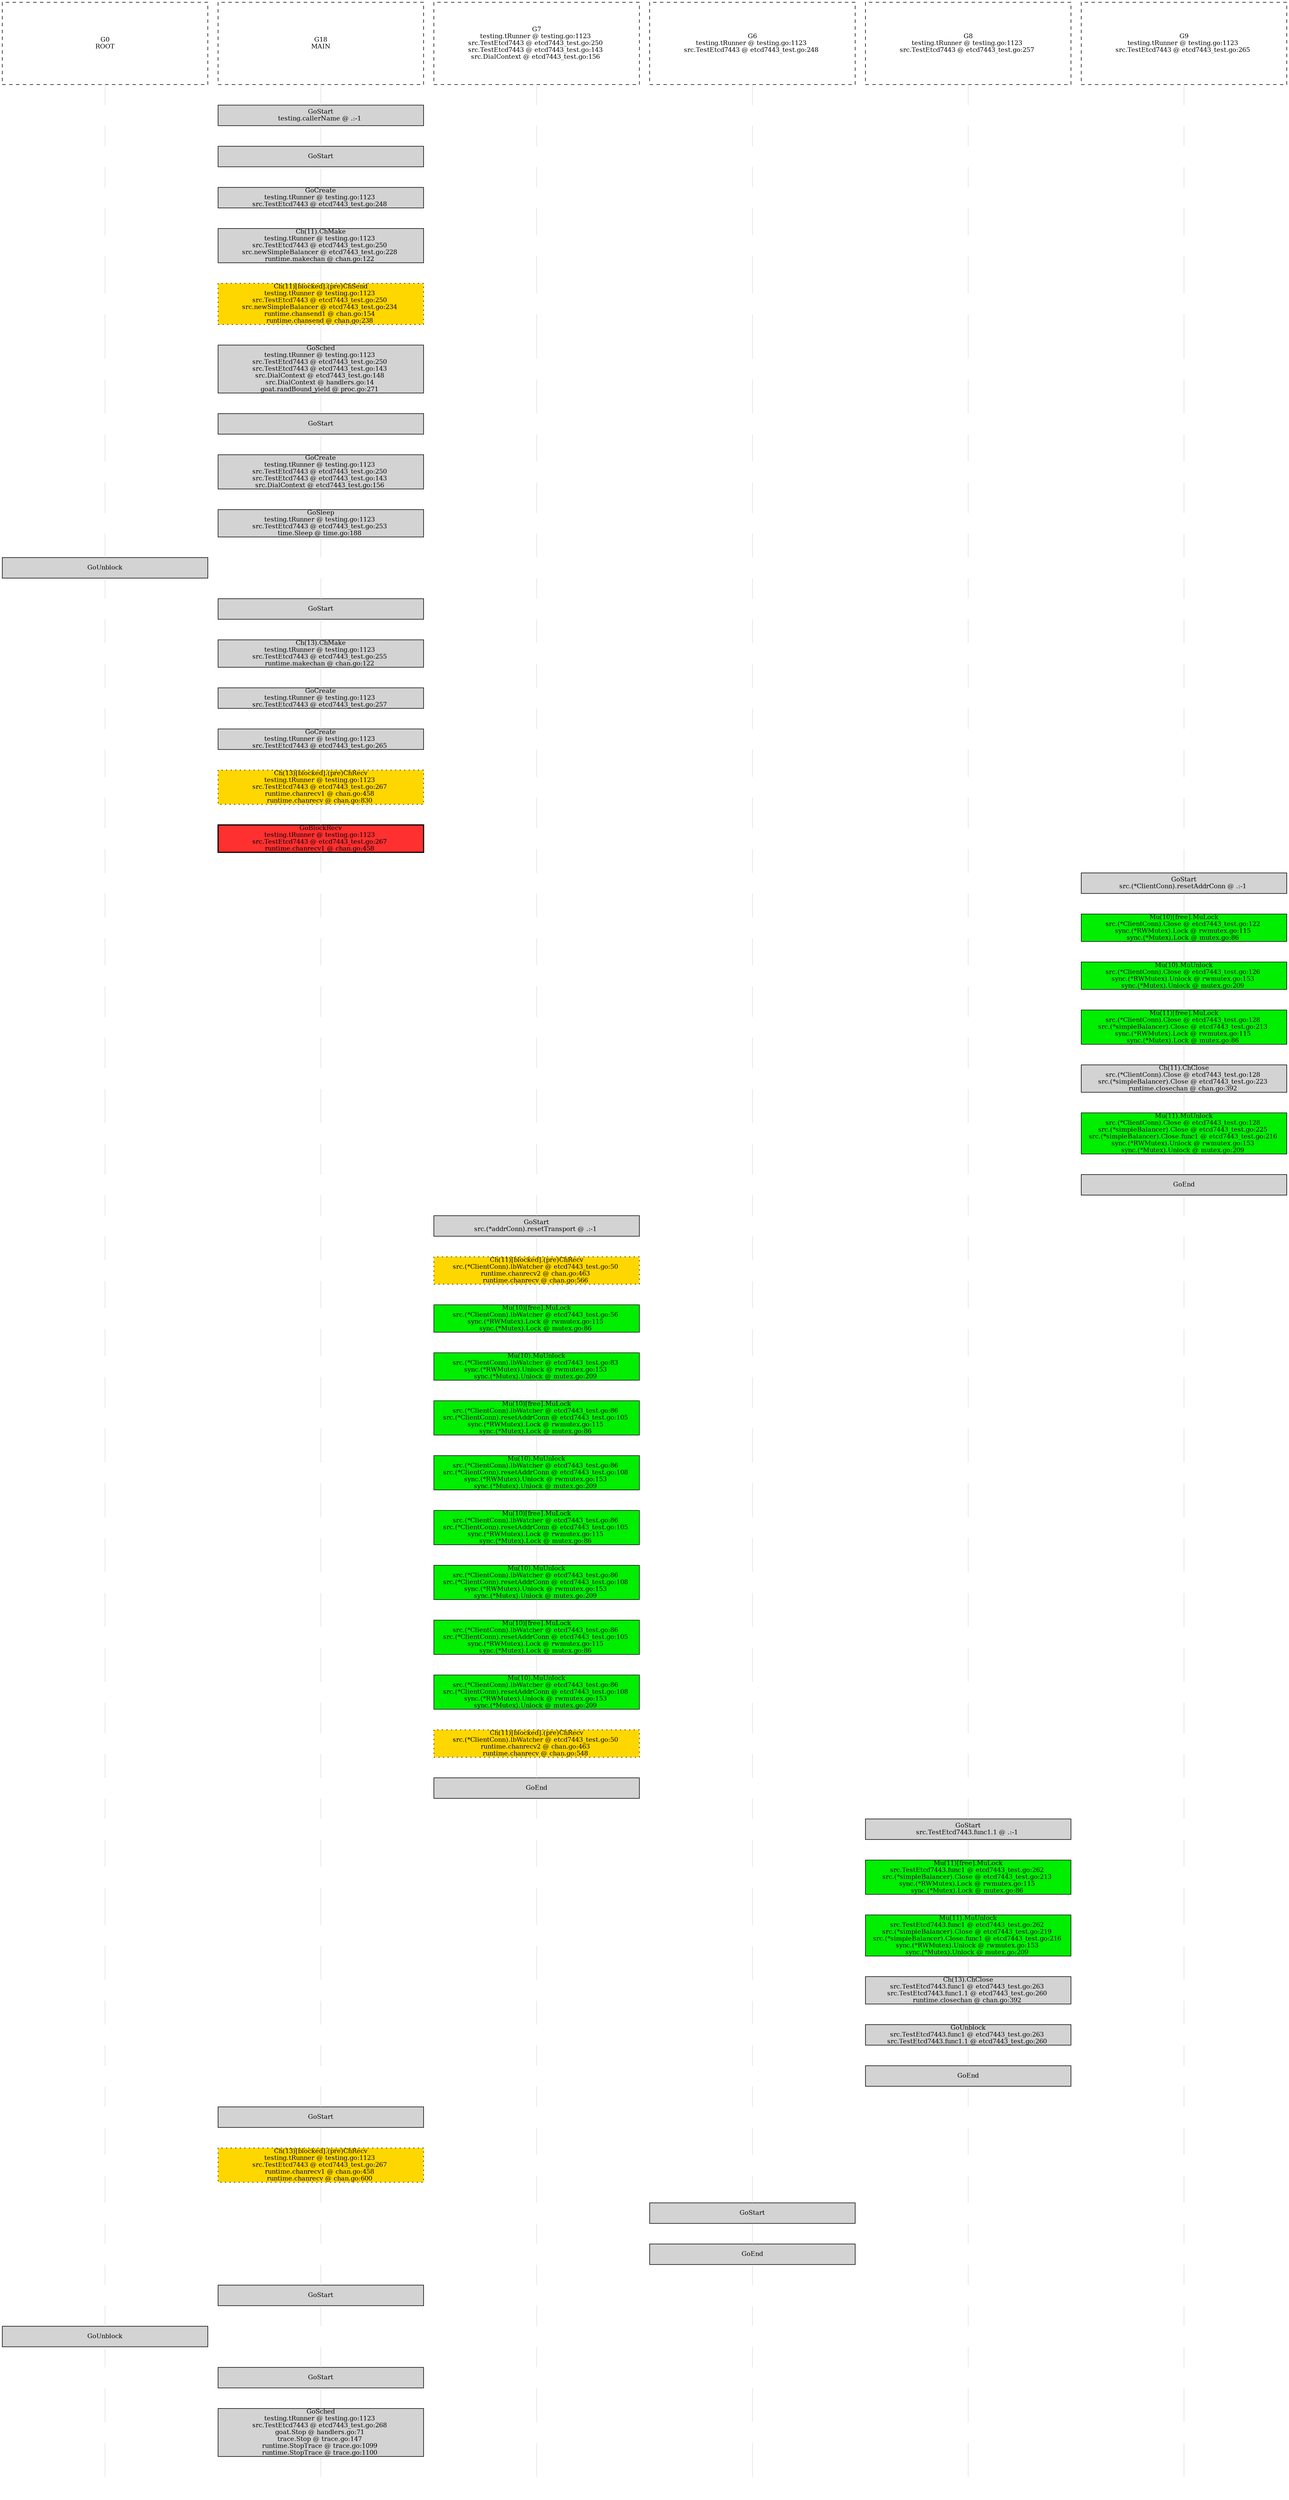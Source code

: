 digraph G{
	rankdir=TB
	subgraph{
		node [margin=0 fontsize=11 width=5 height=2 shape=box style=dashed fixedsize=true]
		rank=same;
		rankdir=LR
		"-1,0" [label="G0\nROOT"]
		"-1,1" [label="G18\nMAIN"]
		"-1,2" [label="G7\ntesting.tRunner @ testing.go:1123 
src.TestEtcd7443 @ etcd7443_test.go:250 
src.TestEtcd7443 @ etcd7443_test.go:143 
src.DialContext @ etcd7443_test.go:156 
"]
		"-1,3" [label="G6\ntesting.tRunner @ testing.go:1123 
src.TestEtcd7443 @ etcd7443_test.go:248 
"]
		"-1,4" [label="G8\ntesting.tRunner @ testing.go:1123 
src.TestEtcd7443 @ etcd7443_test.go:257 
"]
		"-1,5" [label="G9\ntesting.tRunner @ testing.go:1123 
src.TestEtcd7443 @ etcd7443_test.go:265 
"]

		edge [dir=none, style=invis]
		"-1,0" -> "-1,1"
		"-1,1" -> "-1,2"
		"-1,2" -> "-1,3"
		"-1,3" -> "-1,4"
		"-1,4" -> "-1,5"	}

	subgraph{
		node [margin=0 fontsize=11 width=5 shape=box style=invis]
		rank=same;
		rankdir=LR

		"0,0" 
		"0,1" [label="GoStart\ntesting.callerName @ .:-1 
",style=filled]
		"0,2" 
		"0,3" 
		"0,4" 
		"0,5" 

		edge [dir=none, style=invis]
		"0,0" -> "0,1"
		"0,1" -> "0,2"
		"0,2" -> "0,3"
		"0,3" -> "0,4"
		"0,4" -> "0,5"	}

	subgraph{
		node [margin=0 fontsize=11 width=5 shape=box style=invis]
		rank=same;
		rankdir=LR

		"1,0" 
		"1,1" [label="GoStart\n",style=filled]
		"1,2" 
		"1,3" 
		"1,4" 
		"1,5" 

		edge [dir=none, style=invis]
		"1,0" -> "1,1"
		"1,1" -> "1,2"
		"1,2" -> "1,3"
		"1,3" -> "1,4"
		"1,4" -> "1,5"	}

	subgraph{
		node [margin=0 fontsize=11 width=5 shape=box style=invis]
		rank=same;
		rankdir=LR

		"2,0" 
		"2,1" [label="GoCreate\ntesting.tRunner @ testing.go:1123 
src.TestEtcd7443 @ etcd7443_test.go:248 
",style=filled]
		"2,2" 
		"2,3" 
		"2,4" 
		"2,5" 

		edge [dir=none, style=invis]
		"2,0" -> "2,1"
		"2,1" -> "2,2"
		"2,2" -> "2,3"
		"2,3" -> "2,4"
		"2,4" -> "2,5"	}

	subgraph{
		node [margin=0 fontsize=11 width=5 shape=box style=invis]
		rank=same;
		rankdir=LR

		"3,0" 
		"3,1" [label="Ch(11).ChMake\ntesting.tRunner @ testing.go:1123 
src.TestEtcd7443 @ etcd7443_test.go:250 
src.newSimpleBalancer @ etcd7443_test.go:228 
runtime.makechan @ chan.go:122 
",style=filled]
		"3,2" 
		"3,3" 
		"3,4" 
		"3,5" 

		edge [dir=none, style=invis]
		"3,0" -> "3,1"
		"3,1" -> "3,2"
		"3,2" -> "3,3"
		"3,3" -> "3,4"
		"3,4" -> "3,5"	}

	subgraph{
		node [margin=0 fontsize=11 width=5 shape=box style=invis]
		rank=same;
		rankdir=LR

		"4,0" 
		"4,1" [label="Ch(11)[blocked].(pre)ChSend\ntesting.tRunner @ testing.go:1123 
src.TestEtcd7443 @ etcd7443_test.go:250 
src.newSimpleBalancer @ etcd7443_test.go:234 
runtime.chansend1 @ chan.go:154 
runtime.chansend @ chan.go:238 
",style="dotted,filled", fillcolor=gold]
		"4,2" 
		"4,3" 
		"4,4" 
		"4,5" 

		edge [dir=none, style=invis]
		"4,0" -> "4,1"
		"4,1" -> "4,2"
		"4,2" -> "4,3"
		"4,3" -> "4,4"
		"4,4" -> "4,5"	}

	subgraph{
		node [margin=0 fontsize=11 width=5 shape=box style=invis]
		rank=same;
		rankdir=LR

		"5,0" 
		"5,1" [label="GoSched\ntesting.tRunner @ testing.go:1123 
src.TestEtcd7443 @ etcd7443_test.go:250 
src.TestEtcd7443 @ etcd7443_test.go:143 
src.DialContext @ etcd7443_test.go:148 
src.DialContext @ handlers.go:14 
goat.randBound_yield @ proc.go:271 
",style=filled]
		"5,2" 
		"5,3" 
		"5,4" 
		"5,5" 

		edge [dir=none, style=invis]
		"5,0" -> "5,1"
		"5,1" -> "5,2"
		"5,2" -> "5,3"
		"5,3" -> "5,4"
		"5,4" -> "5,5"	}

	subgraph{
		node [margin=0 fontsize=11 width=5 shape=box style=invis]
		rank=same;
		rankdir=LR

		"6,0" 
		"6,1" [label="GoStart\n",style=filled]
		"6,2" 
		"6,3" 
		"6,4" 
		"6,5" 

		edge [dir=none, style=invis]
		"6,0" -> "6,1"
		"6,1" -> "6,2"
		"6,2" -> "6,3"
		"6,3" -> "6,4"
		"6,4" -> "6,5"	}

	subgraph{
		node [margin=0 fontsize=11 width=5 shape=box style=invis]
		rank=same;
		rankdir=LR

		"7,0" 
		"7,1" [label="GoCreate\ntesting.tRunner @ testing.go:1123 
src.TestEtcd7443 @ etcd7443_test.go:250 
src.TestEtcd7443 @ etcd7443_test.go:143 
src.DialContext @ etcd7443_test.go:156 
",style=filled]
		"7,2" 
		"7,3" 
		"7,4" 
		"7,5" 

		edge [dir=none, style=invis]
		"7,0" -> "7,1"
		"7,1" -> "7,2"
		"7,2" -> "7,3"
		"7,3" -> "7,4"
		"7,4" -> "7,5"	}

	subgraph{
		node [margin=0 fontsize=11 width=5 shape=box style=invis]
		rank=same;
		rankdir=LR

		"8,0" 
		"8,1" [label="GoSleep\ntesting.tRunner @ testing.go:1123 
src.TestEtcd7443 @ etcd7443_test.go:253 
time.Sleep @ time.go:188 
",style=filled]
		"8,2" 
		"8,3" 
		"8,4" 
		"8,5" 

		edge [dir=none, style=invis]
		"8,0" -> "8,1"
		"8,1" -> "8,2"
		"8,2" -> "8,3"
		"8,3" -> "8,4"
		"8,4" -> "8,5"	}

	subgraph{
		node [margin=0 fontsize=11 width=5 shape=box style=invis]
		rank=same;
		rankdir=LR

		"9,0" [label="GoUnblock\n",style=filled]
		"9,1" 
		"9,2" 
		"9,3" 
		"9,4" 
		"9,5" 

		edge [dir=none, style=invis]
		"9,0" -> "9,1"
		"9,1" -> "9,2"
		"9,2" -> "9,3"
		"9,3" -> "9,4"
		"9,4" -> "9,5"	}

	subgraph{
		node [margin=0 fontsize=11 width=5 shape=box style=invis]
		rank=same;
		rankdir=LR

		"10,0" 
		"10,1" [label="GoStart\n",style=filled]
		"10,2" 
		"10,3" 
		"10,4" 
		"10,5" 

		edge [dir=none, style=invis]
		"10,0" -> "10,1"
		"10,1" -> "10,2"
		"10,2" -> "10,3"
		"10,3" -> "10,4"
		"10,4" -> "10,5"	}

	subgraph{
		node [margin=0 fontsize=11 width=5 shape=box style=invis]
		rank=same;
		rankdir=LR

		"11,0" 
		"11,1" [label="Ch(13).ChMake\ntesting.tRunner @ testing.go:1123 
src.TestEtcd7443 @ etcd7443_test.go:255 
runtime.makechan @ chan.go:122 
",style=filled]
		"11,2" 
		"11,3" 
		"11,4" 
		"11,5" 

		edge [dir=none, style=invis]
		"11,0" -> "11,1"
		"11,1" -> "11,2"
		"11,2" -> "11,3"
		"11,3" -> "11,4"
		"11,4" -> "11,5"	}

	subgraph{
		node [margin=0 fontsize=11 width=5 shape=box style=invis]
		rank=same;
		rankdir=LR

		"12,0" 
		"12,1" [label="GoCreate\ntesting.tRunner @ testing.go:1123 
src.TestEtcd7443 @ etcd7443_test.go:257 
",style=filled]
		"12,2" 
		"12,3" 
		"12,4" 
		"12,5" 

		edge [dir=none, style=invis]
		"12,0" -> "12,1"
		"12,1" -> "12,2"
		"12,2" -> "12,3"
		"12,3" -> "12,4"
		"12,4" -> "12,5"	}

	subgraph{
		node [margin=0 fontsize=11 width=5 shape=box style=invis]
		rank=same;
		rankdir=LR

		"13,0" 
		"13,1" [label="GoCreate\ntesting.tRunner @ testing.go:1123 
src.TestEtcd7443 @ etcd7443_test.go:265 
",style=filled]
		"13,2" 
		"13,3" 
		"13,4" 
		"13,5" 

		edge [dir=none, style=invis]
		"13,0" -> "13,1"
		"13,1" -> "13,2"
		"13,2" -> "13,3"
		"13,3" -> "13,4"
		"13,4" -> "13,5"	}

	subgraph{
		node [margin=0 fontsize=11 width=5 shape=box style=invis]
		rank=same;
		rankdir=LR

		"14,0" 
		"14,1" [label="Ch(13)[blocked].(pre)ChRecv\ntesting.tRunner @ testing.go:1123 
src.TestEtcd7443 @ etcd7443_test.go:267 
runtime.chanrecv1 @ chan.go:458 
runtime.chanrecv @ chan.go:830 
",style="dotted,filled", fillcolor=gold]
		"14,2" 
		"14,3" 
		"14,4" 
		"14,5" 

		edge [dir=none, style=invis]
		"14,0" -> "14,1"
		"14,1" -> "14,2"
		"14,2" -> "14,3"
		"14,3" -> "14,4"
		"14,4" -> "14,5"	}

	subgraph{
		node [margin=0 fontsize=11 width=5 shape=box style=invis]
		rank=same;
		rankdir=LR

		"15,0" 
		"15,1" [label="GoBlockRecv\ntesting.tRunner @ testing.go:1123 
src.TestEtcd7443 @ etcd7443_test.go:267 
runtime.chanrecv1 @ chan.go:458 
",style="bold,filled", fillcolor=firebrick1]
		"15,2" 
		"15,3" 
		"15,4" 
		"15,5" 

		edge [dir=none, style=invis]
		"15,0" -> "15,1"
		"15,1" -> "15,2"
		"15,2" -> "15,3"
		"15,3" -> "15,4"
		"15,4" -> "15,5"	}

	subgraph{
		node [margin=0 fontsize=11 width=5 shape=box style=invis]
		rank=same;
		rankdir=LR

		"16,0" 
		"16,1" 
		"16,2" 
		"16,3" 
		"16,4" 
		"16,5" [label="GoStart\nsrc.(*ClientConn).resetAddrConn @ .:-1 
",style=filled]

		edge [dir=none, style=invis]
		"16,0" -> "16,1"
		"16,1" -> "16,2"
		"16,2" -> "16,3"
		"16,3" -> "16,4"
		"16,4" -> "16,5"	}

	subgraph{
		node [margin=0 fontsize=11 width=5 shape=box style=invis]
		rank=same;
		rankdir=LR

		"17,0" 
		"17,1" 
		"17,2" 
		"17,3" 
		"17,4" 
		"17,5" [label="Mu(10)[free].MuLock\nsrc.(*ClientConn).Close @ etcd7443_test.go:122 
sync.(*RWMutex).Lock @ rwmutex.go:115 
sync.(*Mutex).Lock @ mutex.go:86 
",style="filled", fillcolor=green2]

		edge [dir=none, style=invis]
		"17,0" -> "17,1"
		"17,1" -> "17,2"
		"17,2" -> "17,3"
		"17,3" -> "17,4"
		"17,4" -> "17,5"	}

	subgraph{
		node [margin=0 fontsize=11 width=5 shape=box style=invis]
		rank=same;
		rankdir=LR

		"18,0" 
		"18,1" 
		"18,2" 
		"18,3" 
		"18,4" 
		"18,5" [label="Mu(10).MuUnlock\nsrc.(*ClientConn).Close @ etcd7443_test.go:126 
sync.(*RWMutex).Unlock @ rwmutex.go:153 
sync.(*Mutex).Unlock @ mutex.go:209 
",style="filled", fillcolor=green2]

		edge [dir=none, style=invis]
		"18,0" -> "18,1"
		"18,1" -> "18,2"
		"18,2" -> "18,3"
		"18,3" -> "18,4"
		"18,4" -> "18,5"	}

	subgraph{
		node [margin=0 fontsize=11 width=5 shape=box style=invis]
		rank=same;
		rankdir=LR

		"19,0" 
		"19,1" 
		"19,2" 
		"19,3" 
		"19,4" 
		"19,5" [label="Mu(11)[free].MuLock\nsrc.(*ClientConn).Close @ etcd7443_test.go:128 
src.(*simpleBalancer).Close @ etcd7443_test.go:213 
sync.(*RWMutex).Lock @ rwmutex.go:115 
sync.(*Mutex).Lock @ mutex.go:86 
",style="filled", fillcolor=green2]

		edge [dir=none, style=invis]
		"19,0" -> "19,1"
		"19,1" -> "19,2"
		"19,2" -> "19,3"
		"19,3" -> "19,4"
		"19,4" -> "19,5"	}

	subgraph{
		node [margin=0 fontsize=11 width=5 shape=box style=invis]
		rank=same;
		rankdir=LR

		"20,0" 
		"20,1" 
		"20,2" 
		"20,3" 
		"20,4" 
		"20,5" [label="Ch(11).ChClose\nsrc.(*ClientConn).Close @ etcd7443_test.go:128 
src.(*simpleBalancer).Close @ etcd7443_test.go:223 
runtime.closechan @ chan.go:392 
",style=filled]

		edge [dir=none, style=invis]
		"20,0" -> "20,1"
		"20,1" -> "20,2"
		"20,2" -> "20,3"
		"20,3" -> "20,4"
		"20,4" -> "20,5"	}

	subgraph{
		node [margin=0 fontsize=11 width=5 shape=box style=invis]
		rank=same;
		rankdir=LR

		"21,0" 
		"21,1" 
		"21,2" 
		"21,3" 
		"21,4" 
		"21,5" [label="Mu(11).MuUnlock\nsrc.(*ClientConn).Close @ etcd7443_test.go:128 
src.(*simpleBalancer).Close @ etcd7443_test.go:225 
src.(*simpleBalancer).Close.func1 @ etcd7443_test.go:216 
sync.(*RWMutex).Unlock @ rwmutex.go:153 
sync.(*Mutex).Unlock @ mutex.go:209 
",style="filled", fillcolor=green2]

		edge [dir=none, style=invis]
		"21,0" -> "21,1"
		"21,1" -> "21,2"
		"21,2" -> "21,3"
		"21,3" -> "21,4"
		"21,4" -> "21,5"	}

	subgraph{
		node [margin=0 fontsize=11 width=5 shape=box style=invis]
		rank=same;
		rankdir=LR

		"22,0" 
		"22,1" 
		"22,2" 
		"22,3" 
		"22,4" 
		"22,5" [label="GoEnd\n",style=filled]

		edge [dir=none, style=invis]
		"22,0" -> "22,1"
		"22,1" -> "22,2"
		"22,2" -> "22,3"
		"22,3" -> "22,4"
		"22,4" -> "22,5"	}

	subgraph{
		node [margin=0 fontsize=11 width=5 shape=box style=invis]
		rank=same;
		rankdir=LR

		"23,0" 
		"23,1" 
		"23,2" [label="GoStart\nsrc.(*addrConn).resetTransport @ .:-1 
",style=filled]
		"23,3" 
		"23,4" 
		"23,5" 

		edge [dir=none, style=invis]
		"23,0" -> "23,1"
		"23,1" -> "23,2"
		"23,2" -> "23,3"
		"23,3" -> "23,4"
		"23,4" -> "23,5"	}

	subgraph{
		node [margin=0 fontsize=11 width=5 shape=box style=invis]
		rank=same;
		rankdir=LR

		"24,0" 
		"24,1" 
		"24,2" [label="Ch(11)[blocked].(pre)ChRecv\nsrc.(*ClientConn).lbWatcher @ etcd7443_test.go:50 
runtime.chanrecv2 @ chan.go:463 
runtime.chanrecv @ chan.go:566 
",style="dotted,filled", fillcolor=gold]
		"24,3" 
		"24,4" 
		"24,5" 

		edge [dir=none, style=invis]
		"24,0" -> "24,1"
		"24,1" -> "24,2"
		"24,2" -> "24,3"
		"24,3" -> "24,4"
		"24,4" -> "24,5"	}

	subgraph{
		node [margin=0 fontsize=11 width=5 shape=box style=invis]
		rank=same;
		rankdir=LR

		"25,0" 
		"25,1" 
		"25,2" [label="Mu(10)[free].MuLock\nsrc.(*ClientConn).lbWatcher @ etcd7443_test.go:56 
sync.(*RWMutex).Lock @ rwmutex.go:115 
sync.(*Mutex).Lock @ mutex.go:86 
",style="filled", fillcolor=green2]
		"25,3" 
		"25,4" 
		"25,5" 

		edge [dir=none, style=invis]
		"25,0" -> "25,1"
		"25,1" -> "25,2"
		"25,2" -> "25,3"
		"25,3" -> "25,4"
		"25,4" -> "25,5"	}

	subgraph{
		node [margin=0 fontsize=11 width=5 shape=box style=invis]
		rank=same;
		rankdir=LR

		"26,0" 
		"26,1" 
		"26,2" [label="Mu(10).MuUnlock\nsrc.(*ClientConn).lbWatcher @ etcd7443_test.go:83 
sync.(*RWMutex).Unlock @ rwmutex.go:153 
sync.(*Mutex).Unlock @ mutex.go:209 
",style="filled", fillcolor=green2]
		"26,3" 
		"26,4" 
		"26,5" 

		edge [dir=none, style=invis]
		"26,0" -> "26,1"
		"26,1" -> "26,2"
		"26,2" -> "26,3"
		"26,3" -> "26,4"
		"26,4" -> "26,5"	}

	subgraph{
		node [margin=0 fontsize=11 width=5 shape=box style=invis]
		rank=same;
		rankdir=LR

		"27,0" 
		"27,1" 
		"27,2" [label="Mu(10)[free].MuLock\nsrc.(*ClientConn).lbWatcher @ etcd7443_test.go:86 
src.(*ClientConn).resetAddrConn @ etcd7443_test.go:105 
sync.(*RWMutex).Lock @ rwmutex.go:115 
sync.(*Mutex).Lock @ mutex.go:86 
",style="filled", fillcolor=green2]
		"27,3" 
		"27,4" 
		"27,5" 

		edge [dir=none, style=invis]
		"27,0" -> "27,1"
		"27,1" -> "27,2"
		"27,2" -> "27,3"
		"27,3" -> "27,4"
		"27,4" -> "27,5"	}

	subgraph{
		node [margin=0 fontsize=11 width=5 shape=box style=invis]
		rank=same;
		rankdir=LR

		"28,0" 
		"28,1" 
		"28,2" [label="Mu(10).MuUnlock\nsrc.(*ClientConn).lbWatcher @ etcd7443_test.go:86 
src.(*ClientConn).resetAddrConn @ etcd7443_test.go:108 
sync.(*RWMutex).Unlock @ rwmutex.go:153 
sync.(*Mutex).Unlock @ mutex.go:209 
",style="filled", fillcolor=green2]
		"28,3" 
		"28,4" 
		"28,5" 

		edge [dir=none, style=invis]
		"28,0" -> "28,1"
		"28,1" -> "28,2"
		"28,2" -> "28,3"
		"28,3" -> "28,4"
		"28,4" -> "28,5"	}

	subgraph{
		node [margin=0 fontsize=11 width=5 shape=box style=invis]
		rank=same;
		rankdir=LR

		"29,0" 
		"29,1" 
		"29,2" [label="Mu(10)[free].MuLock\nsrc.(*ClientConn).lbWatcher @ etcd7443_test.go:86 
src.(*ClientConn).resetAddrConn @ etcd7443_test.go:105 
sync.(*RWMutex).Lock @ rwmutex.go:115 
sync.(*Mutex).Lock @ mutex.go:86 
",style="filled", fillcolor=green2]
		"29,3" 
		"29,4" 
		"29,5" 

		edge [dir=none, style=invis]
		"29,0" -> "29,1"
		"29,1" -> "29,2"
		"29,2" -> "29,3"
		"29,3" -> "29,4"
		"29,4" -> "29,5"	}

	subgraph{
		node [margin=0 fontsize=11 width=5 shape=box style=invis]
		rank=same;
		rankdir=LR

		"30,0" 
		"30,1" 
		"30,2" [label="Mu(10).MuUnlock\nsrc.(*ClientConn).lbWatcher @ etcd7443_test.go:86 
src.(*ClientConn).resetAddrConn @ etcd7443_test.go:108 
sync.(*RWMutex).Unlock @ rwmutex.go:153 
sync.(*Mutex).Unlock @ mutex.go:209 
",style="filled", fillcolor=green2]
		"30,3" 
		"30,4" 
		"30,5" 

		edge [dir=none, style=invis]
		"30,0" -> "30,1"
		"30,1" -> "30,2"
		"30,2" -> "30,3"
		"30,3" -> "30,4"
		"30,4" -> "30,5"	}

	subgraph{
		node [margin=0 fontsize=11 width=5 shape=box style=invis]
		rank=same;
		rankdir=LR

		"31,0" 
		"31,1" 
		"31,2" [label="Mu(10)[free].MuLock\nsrc.(*ClientConn).lbWatcher @ etcd7443_test.go:86 
src.(*ClientConn).resetAddrConn @ etcd7443_test.go:105 
sync.(*RWMutex).Lock @ rwmutex.go:115 
sync.(*Mutex).Lock @ mutex.go:86 
",style="filled", fillcolor=green2]
		"31,3" 
		"31,4" 
		"31,5" 

		edge [dir=none, style=invis]
		"31,0" -> "31,1"
		"31,1" -> "31,2"
		"31,2" -> "31,3"
		"31,3" -> "31,4"
		"31,4" -> "31,5"	}

	subgraph{
		node [margin=0 fontsize=11 width=5 shape=box style=invis]
		rank=same;
		rankdir=LR

		"32,0" 
		"32,1" 
		"32,2" [label="Mu(10).MuUnlock\nsrc.(*ClientConn).lbWatcher @ etcd7443_test.go:86 
src.(*ClientConn).resetAddrConn @ etcd7443_test.go:108 
sync.(*RWMutex).Unlock @ rwmutex.go:153 
sync.(*Mutex).Unlock @ mutex.go:209 
",style="filled", fillcolor=green2]
		"32,3" 
		"32,4" 
		"32,5" 

		edge [dir=none, style=invis]
		"32,0" -> "32,1"
		"32,1" -> "32,2"
		"32,2" -> "32,3"
		"32,3" -> "32,4"
		"32,4" -> "32,5"	}

	subgraph{
		node [margin=0 fontsize=11 width=5 shape=box style=invis]
		rank=same;
		rankdir=LR

		"33,0" 
		"33,1" 
		"33,2" [label="Ch(11)[blocked].(pre)ChRecv\nsrc.(*ClientConn).lbWatcher @ etcd7443_test.go:50 
runtime.chanrecv2 @ chan.go:463 
runtime.chanrecv @ chan.go:548 
",style="dotted,filled", fillcolor=gold]
		"33,3" 
		"33,4" 
		"33,5" 

		edge [dir=none, style=invis]
		"33,0" -> "33,1"
		"33,1" -> "33,2"
		"33,2" -> "33,3"
		"33,3" -> "33,4"
		"33,4" -> "33,5"	}

	subgraph{
		node [margin=0 fontsize=11 width=5 shape=box style=invis]
		rank=same;
		rankdir=LR

		"34,0" 
		"34,1" 
		"34,2" [label="GoEnd\n",style=filled]
		"34,3" 
		"34,4" 
		"34,5" 

		edge [dir=none, style=invis]
		"34,0" -> "34,1"
		"34,1" -> "34,2"
		"34,2" -> "34,3"
		"34,3" -> "34,4"
		"34,4" -> "34,5"	}

	subgraph{
		node [margin=0 fontsize=11 width=5 shape=box style=invis]
		rank=same;
		rankdir=LR

		"35,0" 
		"35,1" 
		"35,2" 
		"35,3" 
		"35,4" [label="GoStart\nsrc.TestEtcd7443.func1.1 @ .:-1 
",style=filled]
		"35,5" 

		edge [dir=none, style=invis]
		"35,0" -> "35,1"
		"35,1" -> "35,2"
		"35,2" -> "35,3"
		"35,3" -> "35,4"
		"35,4" -> "35,5"	}

	subgraph{
		node [margin=0 fontsize=11 width=5 shape=box style=invis]
		rank=same;
		rankdir=LR

		"36,0" 
		"36,1" 
		"36,2" 
		"36,3" 
		"36,4" [label="Mu(11)[free].MuLock\nsrc.TestEtcd7443.func1 @ etcd7443_test.go:262 
src.(*simpleBalancer).Close @ etcd7443_test.go:213 
sync.(*RWMutex).Lock @ rwmutex.go:115 
sync.(*Mutex).Lock @ mutex.go:86 
",style="filled", fillcolor=green2]
		"36,5" 

		edge [dir=none, style=invis]
		"36,0" -> "36,1"
		"36,1" -> "36,2"
		"36,2" -> "36,3"
		"36,3" -> "36,4"
		"36,4" -> "36,5"	}

	subgraph{
		node [margin=0 fontsize=11 width=5 shape=box style=invis]
		rank=same;
		rankdir=LR

		"37,0" 
		"37,1" 
		"37,2" 
		"37,3" 
		"37,4" [label="Mu(11).MuUnlock\nsrc.TestEtcd7443.func1 @ etcd7443_test.go:262 
src.(*simpleBalancer).Close @ etcd7443_test.go:219 
src.(*simpleBalancer).Close.func1 @ etcd7443_test.go:216 
sync.(*RWMutex).Unlock @ rwmutex.go:153 
sync.(*Mutex).Unlock @ mutex.go:209 
",style="filled", fillcolor=green2]
		"37,5" 

		edge [dir=none, style=invis]
		"37,0" -> "37,1"
		"37,1" -> "37,2"
		"37,2" -> "37,3"
		"37,3" -> "37,4"
		"37,4" -> "37,5"	}

	subgraph{
		node [margin=0 fontsize=11 width=5 shape=box style=invis]
		rank=same;
		rankdir=LR

		"38,0" 
		"38,1" 
		"38,2" 
		"38,3" 
		"38,4" [label="Ch(13).ChClose\nsrc.TestEtcd7443.func1 @ etcd7443_test.go:263 
src.TestEtcd7443.func1.1 @ etcd7443_test.go:260 
runtime.closechan @ chan.go:392 
",style=filled]
		"38,5" 

		edge [dir=none, style=invis]
		"38,0" -> "38,1"
		"38,1" -> "38,2"
		"38,2" -> "38,3"
		"38,3" -> "38,4"
		"38,4" -> "38,5"	}

	subgraph{
		node [margin=0 fontsize=11 width=5 shape=box style=invis]
		rank=same;
		rankdir=LR

		"39,0" 
		"39,1" 
		"39,2" 
		"39,3" 
		"39,4" [label="GoUnblock\nsrc.TestEtcd7443.func1 @ etcd7443_test.go:263 
src.TestEtcd7443.func1.1 @ etcd7443_test.go:260 
",style=filled]
		"39,5" 

		edge [dir=none, style=invis]
		"39,0" -> "39,1"
		"39,1" -> "39,2"
		"39,2" -> "39,3"
		"39,3" -> "39,4"
		"39,4" -> "39,5"	}

	subgraph{
		node [margin=0 fontsize=11 width=5 shape=box style=invis]
		rank=same;
		rankdir=LR

		"40,0" 
		"40,1" 
		"40,2" 
		"40,3" 
		"40,4" [label="GoEnd\n",style=filled]
		"40,5" 

		edge [dir=none, style=invis]
		"40,0" -> "40,1"
		"40,1" -> "40,2"
		"40,2" -> "40,3"
		"40,3" -> "40,4"
		"40,4" -> "40,5"	}

	subgraph{
		node [margin=0 fontsize=11 width=5 shape=box style=invis]
		rank=same;
		rankdir=LR

		"41,0" 
		"41,1" [label="GoStart\n",style=filled]
		"41,2" 
		"41,3" 
		"41,4" 
		"41,5" 

		edge [dir=none, style=invis]
		"41,0" -> "41,1"
		"41,1" -> "41,2"
		"41,2" -> "41,3"
		"41,3" -> "41,4"
		"41,4" -> "41,5"	}

	subgraph{
		node [margin=0 fontsize=11 width=5 shape=box style=invis]
		rank=same;
		rankdir=LR

		"42,0" 
		"42,1" [label="Ch(13)[blocked].(pre)ChRecv\ntesting.tRunner @ testing.go:1123 
src.TestEtcd7443 @ etcd7443_test.go:267 
runtime.chanrecv1 @ chan.go:458 
runtime.chanrecv @ chan.go:600 
",style="dotted,filled", fillcolor=gold]
		"42,2" 
		"42,3" 
		"42,4" 
		"42,5" 

		edge [dir=none, style=invis]
		"42,0" -> "42,1"
		"42,1" -> "42,2"
		"42,2" -> "42,3"
		"42,3" -> "42,4"
		"42,4" -> "42,5"	}

	subgraph{
		node [margin=0 fontsize=11 width=5 shape=box style=invis]
		rank=same;
		rankdir=LR

		"43,0" 
		"43,1" 
		"43,2" 
		"43,3" [label="GoStart\n",style=filled]
		"43,4" 
		"43,5" 

		edge [dir=none, style=invis]
		"43,0" -> "43,1"
		"43,1" -> "43,2"
		"43,2" -> "43,3"
		"43,3" -> "43,4"
		"43,4" -> "43,5"	}

	subgraph{
		node [margin=0 fontsize=11 width=5 shape=box style=invis]
		rank=same;
		rankdir=LR

		"44,0" 
		"44,1" 
		"44,2" 
		"44,3" [label="GoEnd\n",style=filled]
		"44,4" 
		"44,5" 

		edge [dir=none, style=invis]
		"44,0" -> "44,1"
		"44,1" -> "44,2"
		"44,2" -> "44,3"
		"44,3" -> "44,4"
		"44,4" -> "44,5"	}

	subgraph{
		node [margin=0 fontsize=11 width=5 shape=box style=invis]
		rank=same;
		rankdir=LR

		"45,0" 
		"45,1" [label="GoStart\n",style=filled]
		"45,2" 
		"45,3" 
		"45,4" 
		"45,5" 

		edge [dir=none, style=invis]
		"45,0" -> "45,1"
		"45,1" -> "45,2"
		"45,2" -> "45,3"
		"45,3" -> "45,4"
		"45,4" -> "45,5"	}

	subgraph{
		node [margin=0 fontsize=11 width=5 shape=box style=invis]
		rank=same;
		rankdir=LR

		"46,0" [label="GoUnblock\n",style=filled]
		"46,1" 
		"46,2" 
		"46,3" 
		"46,4" 
		"46,5" 

		edge [dir=none, style=invis]
		"46,0" -> "46,1"
		"46,1" -> "46,2"
		"46,2" -> "46,3"
		"46,3" -> "46,4"
		"46,4" -> "46,5"	}

	subgraph{
		node [margin=0 fontsize=11 width=5 shape=box style=invis]
		rank=same;
		rankdir=LR

		"47,0" 
		"47,1" [label="GoStart\n",style=filled]
		"47,2" 
		"47,3" 
		"47,4" 
		"47,5" 

		edge [dir=none, style=invis]
		"47,0" -> "47,1"
		"47,1" -> "47,2"
		"47,2" -> "47,3"
		"47,3" -> "47,4"
		"47,4" -> "47,5"	}

	subgraph{
		node [margin=0 fontsize=11 width=5 shape=box style=invis]
		rank=same;
		rankdir=LR

		"48,0" 
		"48,1" [label="GoSched\ntesting.tRunner @ testing.go:1123 
src.TestEtcd7443 @ etcd7443_test.go:268 
goat.Stop @ handlers.go:71 
trace.Stop @ trace.go:147 
runtime.StopTrace @ trace.go:1099 
runtime.StopTrace @ trace.go:1100 
",style=filled]
		"48,2" 
		"48,3" 
		"48,4" 
		"48,5" 

		edge [dir=none, style=invis]
		"48,0" -> "48,1"
		"48,1" -> "48,2"
		"48,2" -> "48,3"
		"48,3" -> "48,4"
		"48,4" -> "48,5"	}

	subgraph{
		node [margin=0 fontsize=11 width=5 shape=box style=invis]
		rank=same;
		rankdir=LR
		"x,0"
		"x,1"
		"x,2"
		"x,3"
		"x,4"
		"x,5"

		edge [dir=none, style=invis]
		"x,0" -> "x,1"
		"x,1" -> "x,2"
		"x,2" -> "x,3"
		"x,3" -> "x,4"
		"x,4" -> "x,5"	}

	edge [dir=none, color=gray88]
	"-1,0" -> "0,0"

	"0,0" -> "1,0"

	"1,0" -> "2,0"

	"2,0" -> "3,0"

	"3,0" -> "4,0"

	"4,0" -> "5,0"

	"5,0" -> "6,0"

	"6,0" -> "7,0"

	"7,0" -> "8,0"

	"8,0" -> "9,0"

	"9,0" -> "10,0"

	"10,0" -> "11,0"

	"11,0" -> "12,0"

	"12,0" -> "13,0"

	"13,0" -> "14,0"

	"14,0" -> "15,0"

	"15,0" -> "16,0"

	"16,0" -> "17,0"

	"17,0" -> "18,0"

	"18,0" -> "19,0"

	"19,0" -> "20,0"

	"20,0" -> "21,0"

	"21,0" -> "22,0"

	"22,0" -> "23,0"

	"23,0" -> "24,0"

	"24,0" -> "25,0"

	"25,0" -> "26,0"

	"26,0" -> "27,0"

	"27,0" -> "28,0"

	"28,0" -> "29,0"

	"29,0" -> "30,0"

	"30,0" -> "31,0"

	"31,0" -> "32,0"

	"32,0" -> "33,0"

	"33,0" -> "34,0"

	"34,0" -> "35,0"

	"35,0" -> "36,0"

	"36,0" -> "37,0"

	"37,0" -> "38,0"

	"38,0" -> "39,0"

	"39,0" -> "40,0"

	"40,0" -> "41,0"

	"41,0" -> "42,0"

	"42,0" -> "43,0"

	"43,0" -> "44,0"

	"44,0" -> "45,0"

	"45,0" -> "46,0"

	"46,0" -> "47,0"

	"47,0" -> "48,0"

	"48,0" -> "x,0"

	"-1,1" -> "0,1"

	"0,1" -> "1,1"

	"1,1" -> "2,1"

	"2,1" -> "3,1"

	"3,1" -> "4,1"

	"4,1" -> "5,1"

	"5,1" -> "6,1"

	"6,1" -> "7,1"

	"7,1" -> "8,1"

	"8,1" -> "9,1"

	"9,1" -> "10,1"

	"10,1" -> "11,1"

	"11,1" -> "12,1"

	"12,1" -> "13,1"

	"13,1" -> "14,1"

	"14,1" -> "15,1"

	"15,1" -> "16,1"

	"16,1" -> "17,1"

	"17,1" -> "18,1"

	"18,1" -> "19,1"

	"19,1" -> "20,1"

	"20,1" -> "21,1"

	"21,1" -> "22,1"

	"22,1" -> "23,1"

	"23,1" -> "24,1"

	"24,1" -> "25,1"

	"25,1" -> "26,1"

	"26,1" -> "27,1"

	"27,1" -> "28,1"

	"28,1" -> "29,1"

	"29,1" -> "30,1"

	"30,1" -> "31,1"

	"31,1" -> "32,1"

	"32,1" -> "33,1"

	"33,1" -> "34,1"

	"34,1" -> "35,1"

	"35,1" -> "36,1"

	"36,1" -> "37,1"

	"37,1" -> "38,1"

	"38,1" -> "39,1"

	"39,1" -> "40,1"

	"40,1" -> "41,1"

	"41,1" -> "42,1"

	"42,1" -> "43,1"

	"43,1" -> "44,1"

	"44,1" -> "45,1"

	"45,1" -> "46,1"

	"46,1" -> "47,1"

	"47,1" -> "48,1"

	"48,1" -> "x,1"

	"-1,2" -> "0,2"

	"0,2" -> "1,2"

	"1,2" -> "2,2"

	"2,2" -> "3,2"

	"3,2" -> "4,2"

	"4,2" -> "5,2"

	"5,2" -> "6,2"

	"6,2" -> "7,2"

	"7,2" -> "8,2"

	"8,2" -> "9,2"

	"9,2" -> "10,2"

	"10,2" -> "11,2"

	"11,2" -> "12,2"

	"12,2" -> "13,2"

	"13,2" -> "14,2"

	"14,2" -> "15,2"

	"15,2" -> "16,2"

	"16,2" -> "17,2"

	"17,2" -> "18,2"

	"18,2" -> "19,2"

	"19,2" -> "20,2"

	"20,2" -> "21,2"

	"21,2" -> "22,2"

	"22,2" -> "23,2"

	"23,2" -> "24,2"

	"24,2" -> "25,2"

	"25,2" -> "26,2"

	"26,2" -> "27,2"

	"27,2" -> "28,2"

	"28,2" -> "29,2"

	"29,2" -> "30,2"

	"30,2" -> "31,2"

	"31,2" -> "32,2"

	"32,2" -> "33,2"

	"33,2" -> "34,2"

	"34,2" -> "35,2"

	"35,2" -> "36,2"

	"36,2" -> "37,2"

	"37,2" -> "38,2"

	"38,2" -> "39,2"

	"39,2" -> "40,2"

	"40,2" -> "41,2"

	"41,2" -> "42,2"

	"42,2" -> "43,2"

	"43,2" -> "44,2"

	"44,2" -> "45,2"

	"45,2" -> "46,2"

	"46,2" -> "47,2"

	"47,2" -> "48,2"

	"48,2" -> "x,2"

	"-1,3" -> "0,3"

	"0,3" -> "1,3"

	"1,3" -> "2,3"

	"2,3" -> "3,3"

	"3,3" -> "4,3"

	"4,3" -> "5,3"

	"5,3" -> "6,3"

	"6,3" -> "7,3"

	"7,3" -> "8,3"

	"8,3" -> "9,3"

	"9,3" -> "10,3"

	"10,3" -> "11,3"

	"11,3" -> "12,3"

	"12,3" -> "13,3"

	"13,3" -> "14,3"

	"14,3" -> "15,3"

	"15,3" -> "16,3"

	"16,3" -> "17,3"

	"17,3" -> "18,3"

	"18,3" -> "19,3"

	"19,3" -> "20,3"

	"20,3" -> "21,3"

	"21,3" -> "22,3"

	"22,3" -> "23,3"

	"23,3" -> "24,3"

	"24,3" -> "25,3"

	"25,3" -> "26,3"

	"26,3" -> "27,3"

	"27,3" -> "28,3"

	"28,3" -> "29,3"

	"29,3" -> "30,3"

	"30,3" -> "31,3"

	"31,3" -> "32,3"

	"32,3" -> "33,3"

	"33,3" -> "34,3"

	"34,3" -> "35,3"

	"35,3" -> "36,3"

	"36,3" -> "37,3"

	"37,3" -> "38,3"

	"38,3" -> "39,3"

	"39,3" -> "40,3"

	"40,3" -> "41,3"

	"41,3" -> "42,3"

	"42,3" -> "43,3"

	"43,3" -> "44,3"

	"44,3" -> "45,3"

	"45,3" -> "46,3"

	"46,3" -> "47,3"

	"47,3" -> "48,3"

	"48,3" -> "x,3"

	"-1,4" -> "0,4"

	"0,4" -> "1,4"

	"1,4" -> "2,4"

	"2,4" -> "3,4"

	"3,4" -> "4,4"

	"4,4" -> "5,4"

	"5,4" -> "6,4"

	"6,4" -> "7,4"

	"7,4" -> "8,4"

	"8,4" -> "9,4"

	"9,4" -> "10,4"

	"10,4" -> "11,4"

	"11,4" -> "12,4"

	"12,4" -> "13,4"

	"13,4" -> "14,4"

	"14,4" -> "15,4"

	"15,4" -> "16,4"

	"16,4" -> "17,4"

	"17,4" -> "18,4"

	"18,4" -> "19,4"

	"19,4" -> "20,4"

	"20,4" -> "21,4"

	"21,4" -> "22,4"

	"22,4" -> "23,4"

	"23,4" -> "24,4"

	"24,4" -> "25,4"

	"25,4" -> "26,4"

	"26,4" -> "27,4"

	"27,4" -> "28,4"

	"28,4" -> "29,4"

	"29,4" -> "30,4"

	"30,4" -> "31,4"

	"31,4" -> "32,4"

	"32,4" -> "33,4"

	"33,4" -> "34,4"

	"34,4" -> "35,4"

	"35,4" -> "36,4"

	"36,4" -> "37,4"

	"37,4" -> "38,4"

	"38,4" -> "39,4"

	"39,4" -> "40,4"

	"40,4" -> "41,4"

	"41,4" -> "42,4"

	"42,4" -> "43,4"

	"43,4" -> "44,4"

	"44,4" -> "45,4"

	"45,4" -> "46,4"

	"46,4" -> "47,4"

	"47,4" -> "48,4"

	"48,4" -> "x,4"

	"-1,5" -> "0,5"

	"0,5" -> "1,5"

	"1,5" -> "2,5"

	"2,5" -> "3,5"

	"3,5" -> "4,5"

	"4,5" -> "5,5"

	"5,5" -> "6,5"

	"6,5" -> "7,5"

	"7,5" -> "8,5"

	"8,5" -> "9,5"

	"9,5" -> "10,5"

	"10,5" -> "11,5"

	"11,5" -> "12,5"

	"12,5" -> "13,5"

	"13,5" -> "14,5"

	"14,5" -> "15,5"

	"15,5" -> "16,5"

	"16,5" -> "17,5"

	"17,5" -> "18,5"

	"18,5" -> "19,5"

	"19,5" -> "20,5"

	"20,5" -> "21,5"

	"21,5" -> "22,5"

	"22,5" -> "23,5"

	"23,5" -> "24,5"

	"24,5" -> "25,5"

	"25,5" -> "26,5"

	"26,5" -> "27,5"

	"27,5" -> "28,5"

	"28,5" -> "29,5"

	"29,5" -> "30,5"

	"30,5" -> "31,5"

	"31,5" -> "32,5"

	"32,5" -> "33,5"

	"33,5" -> "34,5"

	"34,5" -> "35,5"

	"35,5" -> "36,5"

	"36,5" -> "37,5"

	"37,5" -> "38,5"

	"38,5" -> "39,5"

	"39,5" -> "40,5"

	"40,5" -> "41,5"

	"41,5" -> "42,5"

	"42,5" -> "43,5"

	"43,5" -> "44,5"

	"44,5" -> "45,5"

	"45,5" -> "46,5"

	"46,5" -> "47,5"

	"47,5" -> "48,5"

	"48,5" -> "x,5"

}